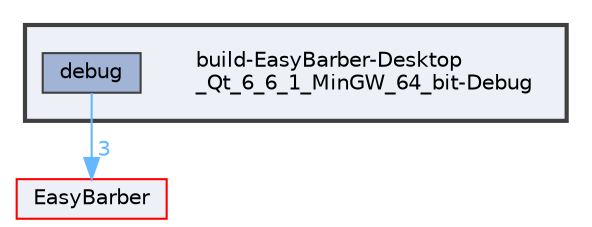 digraph "C:/Users/mathe/OneDrive/Área de Trabalho/EasyBarber/build-EasyBarber-Desktop_Qt_6_6_1_MinGW_64_bit-Debug"
{
 // LATEX_PDF_SIZE
  bgcolor="transparent";
  edge [fontname=Helvetica,fontsize=10,labelfontname=Helvetica,labelfontsize=10];
  node [fontname=Helvetica,fontsize=10,shape=box,height=0.2,width=0.4];
  compound=true
  subgraph clusterdir_90166a0d6f41b72baeee02deec7f0f69 {
    graph [ bgcolor="#edf0f7", pencolor="grey25", label="", fontname=Helvetica,fontsize=10 style="filled,bold", URL="dir_90166a0d6f41b72baeee02deec7f0f69.html",tooltip=""]
    dir_90166a0d6f41b72baeee02deec7f0f69 [shape=plaintext, label="build-EasyBarber-Desktop\l_Qt_6_6_1_MinGW_64_bit-Debug"];
  dir_5e00f31c2d5682b128e9c2130a74fe98 [label="debug", fillcolor="#a2b4d6", color="grey25", style="filled", URL="dir_5e00f31c2d5682b128e9c2130a74fe98.html",tooltip=""];
  }
  dir_df932a88e0e8d76e2cc96779d9f7d917 [label="EasyBarber", fillcolor="#edf0f7", color="red", style="filled", URL="dir_df932a88e0e8d76e2cc96779d9f7d917.html",tooltip=""];
  dir_5e00f31c2d5682b128e9c2130a74fe98->dir_df932a88e0e8d76e2cc96779d9f7d917 [headlabel="3", labeldistance=1.5 headhref="dir_000001_000003.html" href="dir_000001_000003.html" color="steelblue1" fontcolor="steelblue1"];
}
